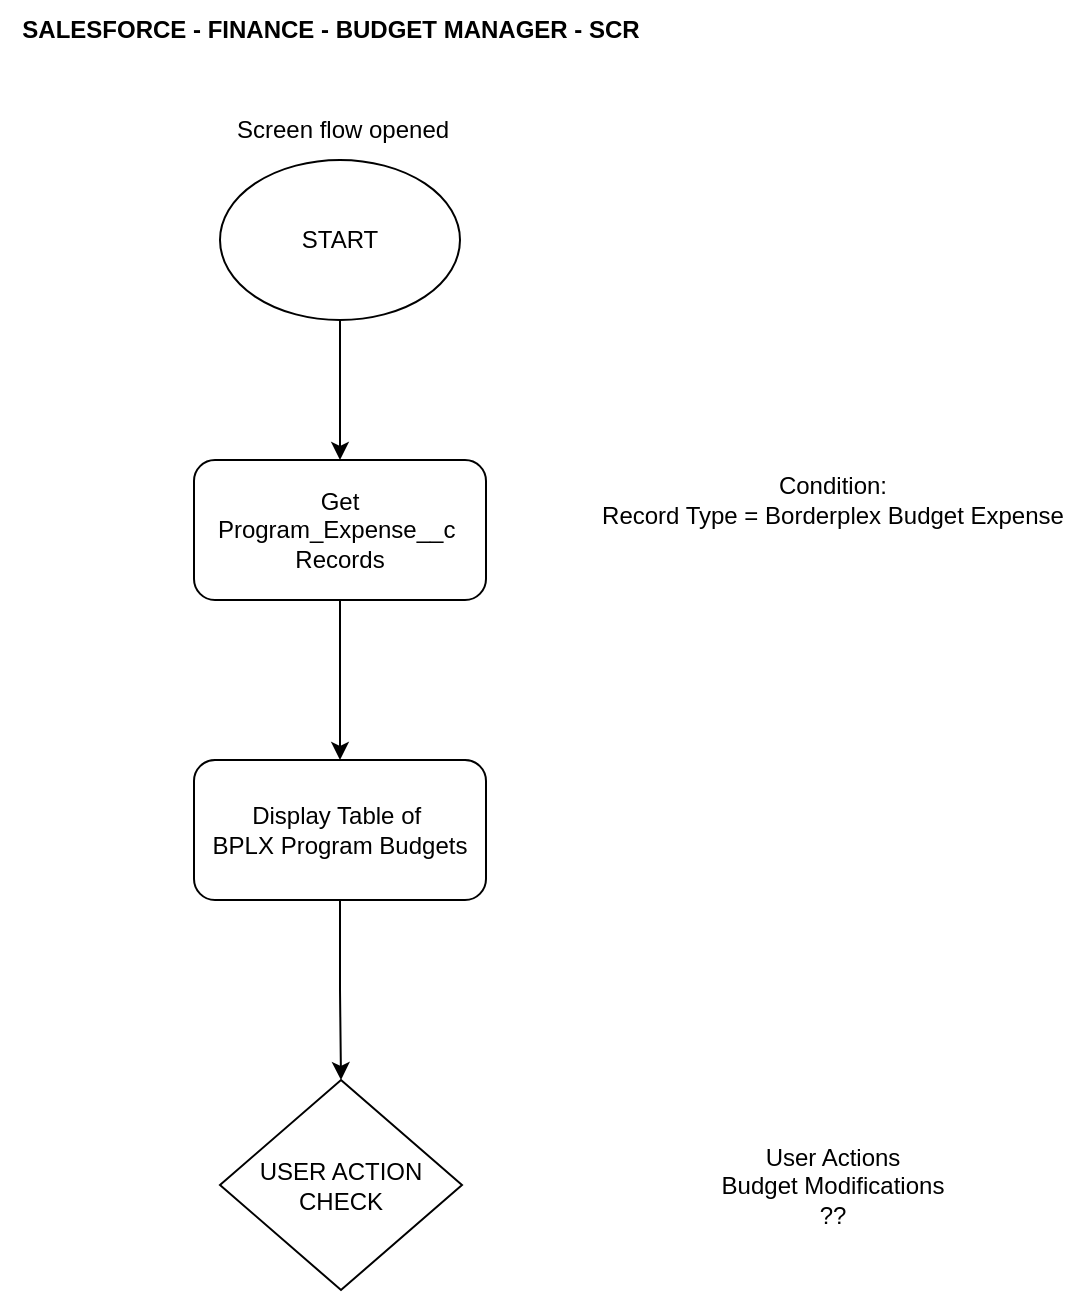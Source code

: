 <mxfile version="26.0.5">
  <diagram id="C5RBs43oDa-KdzZeNtuy" name="Page-1">
    <mxGraphModel dx="2312" dy="1098" grid="1" gridSize="10" guides="1" tooltips="1" connect="1" arrows="1" fold="1" page="1" pageScale="1" pageWidth="827" pageHeight="1169" math="0" shadow="0">
      <root>
        <mxCell id="WIyWlLk6GJQsqaUBKTNV-0" />
        <mxCell id="WIyWlLk6GJQsqaUBKTNV-1" parent="WIyWlLk6GJQsqaUBKTNV-0" />
        <mxCell id="HHEU8aaF2WZcjPR2dKdU-5" style="edgeStyle=orthogonalEdgeStyle;rounded=0;orthogonalLoop=1;jettySize=auto;html=1;" edge="1" parent="WIyWlLk6GJQsqaUBKTNV-1" source="HHEU8aaF2WZcjPR2dKdU-0" target="HHEU8aaF2WZcjPR2dKdU-3">
          <mxGeometry relative="1" as="geometry" />
        </mxCell>
        <mxCell id="HHEU8aaF2WZcjPR2dKdU-0" value="START" style="ellipse;whiteSpace=wrap;html=1;" vertex="1" parent="WIyWlLk6GJQsqaUBKTNV-1">
          <mxGeometry x="359" y="90" width="120" height="80" as="geometry" />
        </mxCell>
        <mxCell id="HHEU8aaF2WZcjPR2dKdU-1" value="Screen flow opened" style="text;html=1;align=center;verticalAlign=middle;resizable=0;points=[];autosize=1;strokeColor=none;fillColor=none;" vertex="1" parent="WIyWlLk6GJQsqaUBKTNV-1">
          <mxGeometry x="354.5" y="60" width="130" height="30" as="geometry" />
        </mxCell>
        <mxCell id="HHEU8aaF2WZcjPR2dKdU-2" value="SALESFORCE - FINANCE - BUDGET MANAGER - SCR" style="text;html=1;align=center;verticalAlign=middle;resizable=0;points=[];autosize=1;strokeColor=none;fillColor=none;fontStyle=1" vertex="1" parent="WIyWlLk6GJQsqaUBKTNV-1">
          <mxGeometry x="249" y="10" width="330" height="30" as="geometry" />
        </mxCell>
        <mxCell id="HHEU8aaF2WZcjPR2dKdU-11" style="edgeStyle=orthogonalEdgeStyle;rounded=0;orthogonalLoop=1;jettySize=auto;html=1;" edge="1" parent="WIyWlLk6GJQsqaUBKTNV-1" source="HHEU8aaF2WZcjPR2dKdU-3" target="HHEU8aaF2WZcjPR2dKdU-6">
          <mxGeometry relative="1" as="geometry" />
        </mxCell>
        <mxCell id="HHEU8aaF2WZcjPR2dKdU-3" value="Get Program_Expense__c&amp;nbsp;&lt;br&gt;Records" style="rounded=1;whiteSpace=wrap;html=1;" vertex="1" parent="WIyWlLk6GJQsqaUBKTNV-1">
          <mxGeometry x="346" y="240" width="146" height="70" as="geometry" />
        </mxCell>
        <mxCell id="HHEU8aaF2WZcjPR2dKdU-4" value="Condition:&lt;br&gt;Record Type = Borderplex Budget Expense" style="text;html=1;align=center;verticalAlign=middle;resizable=0;points=[];autosize=1;strokeColor=none;fillColor=none;" vertex="1" parent="WIyWlLk6GJQsqaUBKTNV-1">
          <mxGeometry x="540" y="240" width="250" height="40" as="geometry" />
        </mxCell>
        <mxCell id="HHEU8aaF2WZcjPR2dKdU-10" style="edgeStyle=orthogonalEdgeStyle;rounded=0;orthogonalLoop=1;jettySize=auto;html=1;" edge="1" parent="WIyWlLk6GJQsqaUBKTNV-1" source="HHEU8aaF2WZcjPR2dKdU-6" target="HHEU8aaF2WZcjPR2dKdU-9">
          <mxGeometry relative="1" as="geometry" />
        </mxCell>
        <mxCell id="HHEU8aaF2WZcjPR2dKdU-6" value="Display Table of&amp;nbsp;&lt;br&gt;BPLX Program Budgets" style="rounded=1;whiteSpace=wrap;html=1;" vertex="1" parent="WIyWlLk6GJQsqaUBKTNV-1">
          <mxGeometry x="346" y="390" width="146" height="70" as="geometry" />
        </mxCell>
        <mxCell id="HHEU8aaF2WZcjPR2dKdU-9" value="USER ACTION CHECK" style="rhombus;whiteSpace=wrap;html=1;" vertex="1" parent="WIyWlLk6GJQsqaUBKTNV-1">
          <mxGeometry x="359" y="550" width="121" height="105" as="geometry" />
        </mxCell>
        <mxCell id="HHEU8aaF2WZcjPR2dKdU-12" value="User Actions&lt;br&gt;Budget Modifications&lt;br&gt;??" style="text;html=1;align=center;verticalAlign=middle;resizable=0;points=[];autosize=1;strokeColor=none;fillColor=none;" vertex="1" parent="WIyWlLk6GJQsqaUBKTNV-1">
          <mxGeometry x="600" y="572.5" width="130" height="60" as="geometry" />
        </mxCell>
      </root>
    </mxGraphModel>
  </diagram>
</mxfile>
